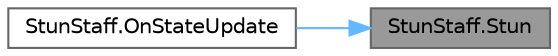 digraph "StunStaff.Stun"
{
 // LATEX_PDF_SIZE
  bgcolor="transparent";
  edge [fontname=Helvetica,fontsize=10,labelfontname=Helvetica,labelfontsize=10];
  node [fontname=Helvetica,fontsize=10,shape=box,height=0.2,width=0.4];
  rankdir="RL";
  Node1 [id="Node000001",label="StunStaff.Stun",height=0.2,width=0.4,color="gray40", fillcolor="grey60", style="filled", fontcolor="black",tooltip=" "];
  Node1 -> Node2 [id="edge1_Node000001_Node000002",dir="back",color="steelblue1",style="solid",tooltip=" "];
  Node2 [id="Node000002",label="StunStaff.OnStateUpdate",height=0.2,width=0.4,color="grey40", fillcolor="white", style="filled",URL="$class_stun_staff.html#a979876e53a94d72a155d6b27d1237113",tooltip=" "];
}
